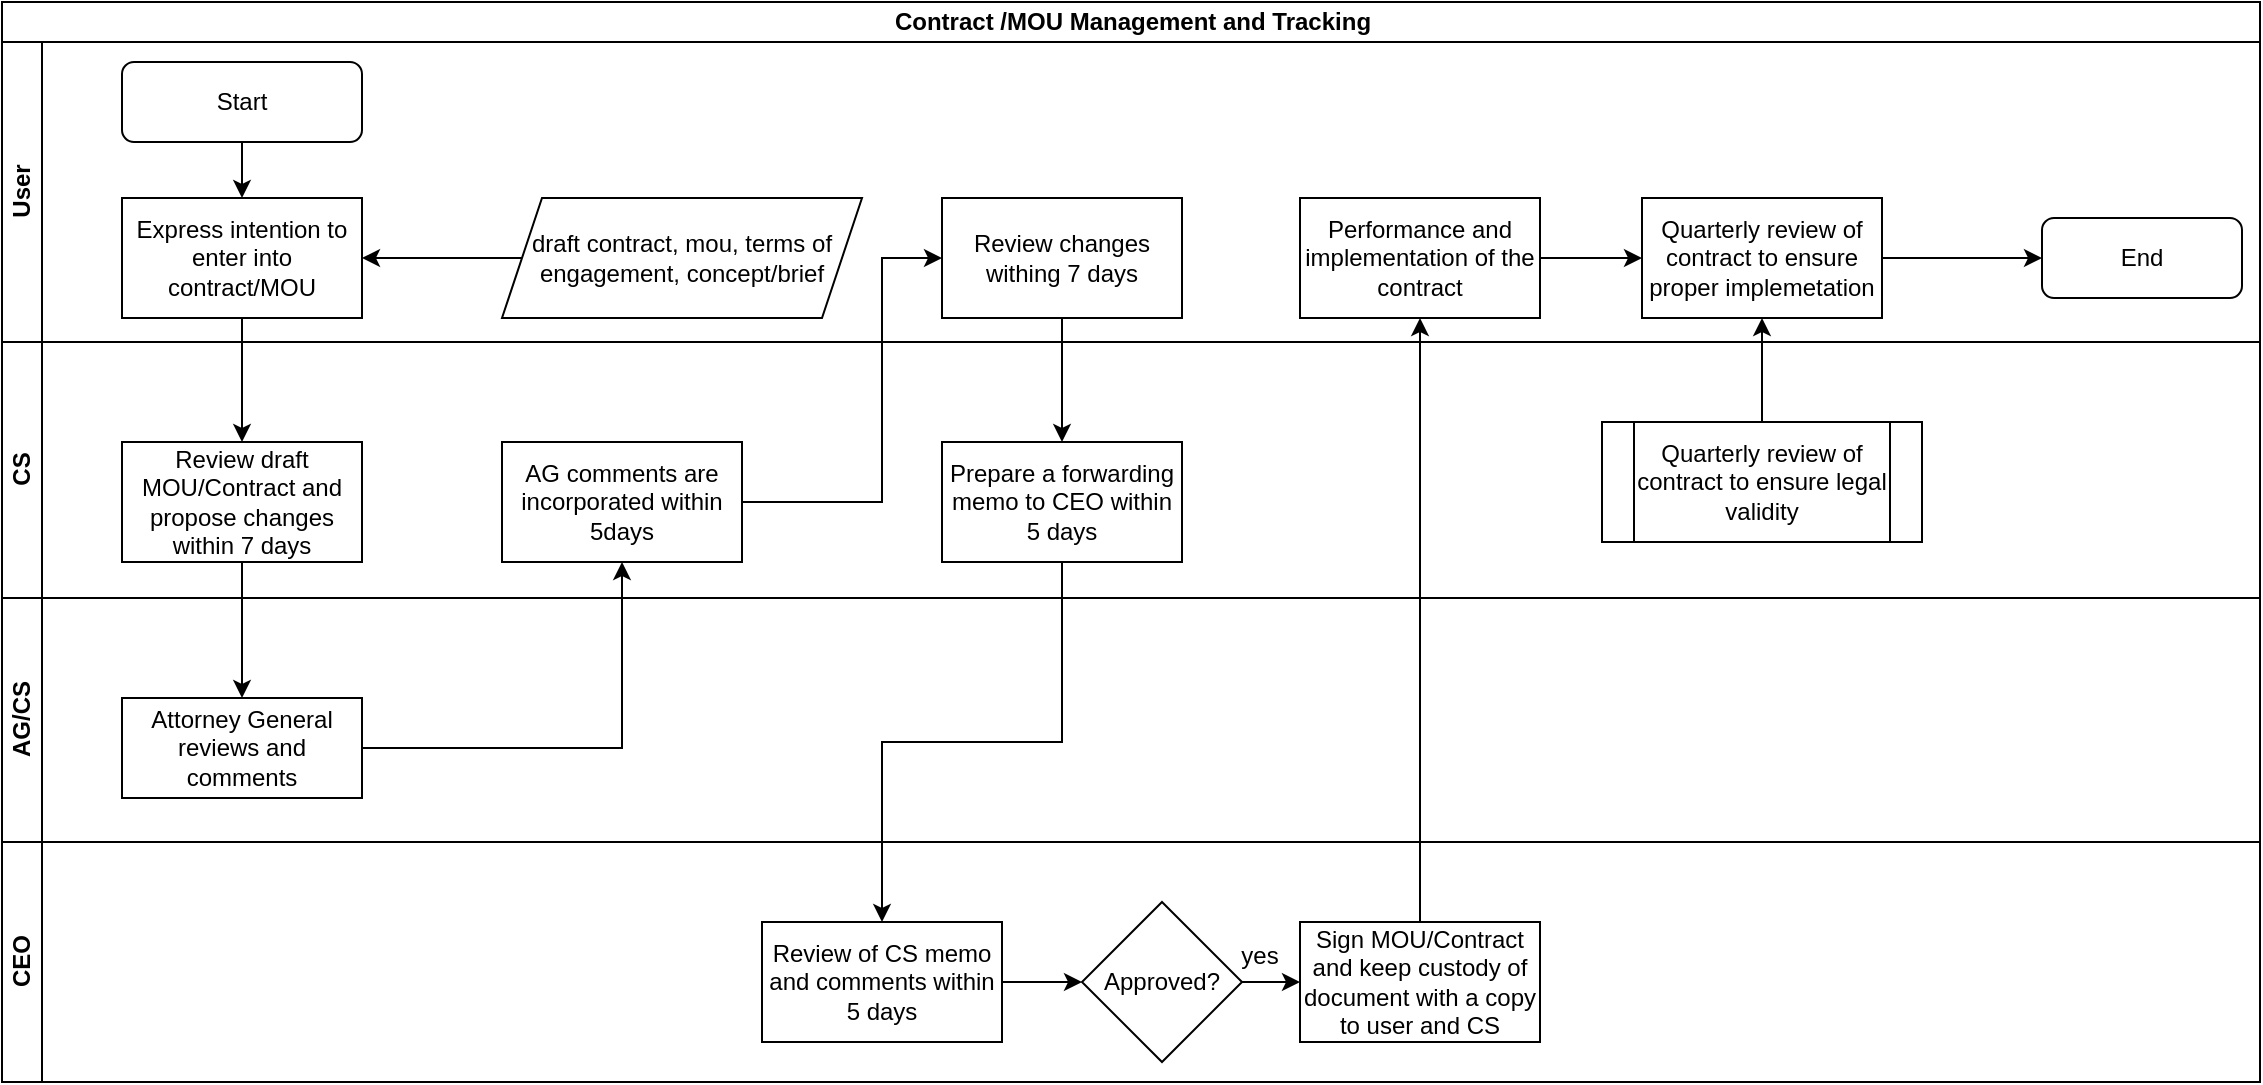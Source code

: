 <mxfile version="13.6.5" type="github">
  <diagram id="_i5tw5VFnepK4uj0loci" name="Page-1">
    <mxGraphModel dx="1038" dy="547" grid="1" gridSize="10" guides="1" tooltips="1" connect="1" arrows="1" fold="1" page="1" pageScale="1" pageWidth="1169" pageHeight="827" math="0" shadow="0">
      <root>
        <mxCell id="0" />
        <mxCell id="1" parent="0" />
        <mxCell id="nIxTk6IBF3q7s64wz2rx-5" value="Contract /MOU Management and Tracking" style="swimlane;html=1;childLayout=stackLayout;resizeParent=1;resizeParentMax=0;horizontal=1;startSize=20;horizontalStack=0;" vertex="1" parent="1">
          <mxGeometry x="40" y="40" width="1129" height="540" as="geometry" />
        </mxCell>
        <mxCell id="nIxTk6IBF3q7s64wz2rx-6" value="User" style="swimlane;html=1;startSize=20;horizontal=0;" vertex="1" parent="nIxTk6IBF3q7s64wz2rx-5">
          <mxGeometry y="20" width="1129" height="150" as="geometry" />
        </mxCell>
        <mxCell id="nIxTk6IBF3q7s64wz2rx-10" value="Start" style="rounded=1;whiteSpace=wrap;html=1;" vertex="1" parent="nIxTk6IBF3q7s64wz2rx-6">
          <mxGeometry x="60" y="10" width="120" height="40" as="geometry" />
        </mxCell>
        <mxCell id="nIxTk6IBF3q7s64wz2rx-45" value="End" style="rounded=1;whiteSpace=wrap;html=1;" vertex="1" parent="nIxTk6IBF3q7s64wz2rx-6">
          <mxGeometry x="1020" y="88" width="100" height="40" as="geometry" />
        </mxCell>
        <mxCell id="nIxTk6IBF3q7s64wz2rx-39" value="Quarterly review of contract to ensure proper implemetation" style="whiteSpace=wrap;html=1;rounded=0;" vertex="1" parent="nIxTk6IBF3q7s64wz2rx-6">
          <mxGeometry x="820" y="78" width="120" height="60" as="geometry" />
        </mxCell>
        <mxCell id="nIxTk6IBF3q7s64wz2rx-24" value="Review changes withing 7 days" style="whiteSpace=wrap;html=1;rounded=0;" vertex="1" parent="nIxTk6IBF3q7s64wz2rx-6">
          <mxGeometry x="470" y="78" width="120" height="60" as="geometry" />
        </mxCell>
        <mxCell id="nIxTk6IBF3q7s64wz2rx-12" value="draft contract, mou, terms of engagement, concept/brief" style="shape=parallelogram;perimeter=parallelogramPerimeter;whiteSpace=wrap;html=1;fixedSize=1;" vertex="1" parent="nIxTk6IBF3q7s64wz2rx-6">
          <mxGeometry x="250" y="78" width="180" height="60" as="geometry" />
        </mxCell>
        <mxCell id="nIxTk6IBF3q7s64wz2rx-11" value="Express intention to enter into contract/MOU" style="rounded=0;whiteSpace=wrap;html=1;" vertex="1" parent="nIxTk6IBF3q7s64wz2rx-6">
          <mxGeometry x="60" y="78" width="120" height="60" as="geometry" />
        </mxCell>
        <mxCell id="nIxTk6IBF3q7s64wz2rx-14" value="" style="edgeStyle=orthogonalEdgeStyle;rounded=0;orthogonalLoop=1;jettySize=auto;html=1;entryX=1;entryY=0.5;entryDx=0;entryDy=0;" edge="1" parent="nIxTk6IBF3q7s64wz2rx-6" source="nIxTk6IBF3q7s64wz2rx-12" target="nIxTk6IBF3q7s64wz2rx-11">
          <mxGeometry relative="1" as="geometry">
            <mxPoint x="190" y="108" as="targetPoint" />
          </mxGeometry>
        </mxCell>
        <mxCell id="nIxTk6IBF3q7s64wz2rx-17" value="" style="endArrow=classic;html=1;exitX=0.5;exitY=1;exitDx=0;exitDy=0;entryX=0.5;entryY=0;entryDx=0;entryDy=0;" edge="1" parent="nIxTk6IBF3q7s64wz2rx-6" source="nIxTk6IBF3q7s64wz2rx-10" target="nIxTk6IBF3q7s64wz2rx-11">
          <mxGeometry width="50" height="50" relative="1" as="geometry">
            <mxPoint x="220" y="140" as="sourcePoint" />
            <mxPoint x="270" y="90" as="targetPoint" />
          </mxGeometry>
        </mxCell>
        <mxCell id="nIxTk6IBF3q7s64wz2rx-35" value="Performance and implementation of the contract" style="whiteSpace=wrap;html=1;rounded=0;" vertex="1" parent="nIxTk6IBF3q7s64wz2rx-6">
          <mxGeometry x="649" y="78" width="120" height="60" as="geometry" />
        </mxCell>
        <mxCell id="nIxTk6IBF3q7s64wz2rx-40" value="" style="edgeStyle=orthogonalEdgeStyle;rounded=0;orthogonalLoop=1;jettySize=auto;html=1;" edge="1" parent="nIxTk6IBF3q7s64wz2rx-6" source="nIxTk6IBF3q7s64wz2rx-35" target="nIxTk6IBF3q7s64wz2rx-39">
          <mxGeometry relative="1" as="geometry" />
        </mxCell>
        <mxCell id="nIxTk6IBF3q7s64wz2rx-7" value="CS" style="swimlane;html=1;startSize=20;horizontal=0;" vertex="1" parent="nIxTk6IBF3q7s64wz2rx-5">
          <mxGeometry y="170" width="1129" height="128" as="geometry" />
        </mxCell>
        <mxCell id="nIxTk6IBF3q7s64wz2rx-41" value="Quarterly review of contract to ensure legal validity" style="shape=process;whiteSpace=wrap;html=1;backgroundOutline=1;rounded=0;" vertex="1" parent="nIxTk6IBF3q7s64wz2rx-7">
          <mxGeometry x="800" y="40" width="160" height="60" as="geometry" />
        </mxCell>
        <mxCell id="nIxTk6IBF3q7s64wz2rx-26" value="Prepare a forwarding memo to CEO within 5 days" style="whiteSpace=wrap;html=1;rounded=0;" vertex="1" parent="nIxTk6IBF3q7s64wz2rx-7">
          <mxGeometry x="470" y="50" width="120" height="60" as="geometry" />
        </mxCell>
        <mxCell id="nIxTk6IBF3q7s64wz2rx-22" value="AG comments are incorporated within 5days" style="whiteSpace=wrap;html=1;rounded=0;" vertex="1" parent="nIxTk6IBF3q7s64wz2rx-7">
          <mxGeometry x="250" y="50" width="120" height="60" as="geometry" />
        </mxCell>
        <mxCell id="nIxTk6IBF3q7s64wz2rx-18" value="Review draft MOU/Contract and propose changes within 7 days" style="whiteSpace=wrap;html=1;rounded=0;" vertex="1" parent="nIxTk6IBF3q7s64wz2rx-7">
          <mxGeometry x="60" y="50" width="120" height="60" as="geometry" />
        </mxCell>
        <mxCell id="nIxTk6IBF3q7s64wz2rx-8" value="AG/CS" style="swimlane;html=1;startSize=20;horizontal=0;" vertex="1" parent="nIxTk6IBF3q7s64wz2rx-5">
          <mxGeometry y="298" width="1129" height="122" as="geometry" />
        </mxCell>
        <mxCell id="nIxTk6IBF3q7s64wz2rx-20" value="Attorney General reviews and comments" style="whiteSpace=wrap;html=1;rounded=0;" vertex="1" parent="nIxTk6IBF3q7s64wz2rx-8">
          <mxGeometry x="60" y="50" width="120" height="50" as="geometry" />
        </mxCell>
        <mxCell id="nIxTk6IBF3q7s64wz2rx-9" value="CEO" style="swimlane;html=1;startSize=20;horizontal=0;" vertex="1" parent="nIxTk6IBF3q7s64wz2rx-5">
          <mxGeometry y="420" width="1129" height="120" as="geometry" />
        </mxCell>
        <mxCell id="nIxTk6IBF3q7s64wz2rx-34" value="yes" style="text;html=1;strokeColor=none;fillColor=none;align=center;verticalAlign=middle;whiteSpace=wrap;rounded=0;" vertex="1" parent="nIxTk6IBF3q7s64wz2rx-9">
          <mxGeometry x="609" y="47" width="40" height="20" as="geometry" />
        </mxCell>
        <mxCell id="nIxTk6IBF3q7s64wz2rx-32" value="Sign MOU/Contract and keep custody of document with a copy to user and CS" style="whiteSpace=wrap;html=1;rounded=0;" vertex="1" parent="nIxTk6IBF3q7s64wz2rx-9">
          <mxGeometry x="649" y="40" width="120" height="60" as="geometry" />
        </mxCell>
        <mxCell id="nIxTk6IBF3q7s64wz2rx-30" value="Approved?" style="rhombus;whiteSpace=wrap;html=1;rounded=0;" vertex="1" parent="nIxTk6IBF3q7s64wz2rx-9">
          <mxGeometry x="540" y="30" width="80" height="80" as="geometry" />
        </mxCell>
        <mxCell id="nIxTk6IBF3q7s64wz2rx-28" value="Review of CS memo and comments within 5 days " style="whiteSpace=wrap;html=1;rounded=0;" vertex="1" parent="nIxTk6IBF3q7s64wz2rx-9">
          <mxGeometry x="380" y="40" width="120" height="60" as="geometry" />
        </mxCell>
        <mxCell id="nIxTk6IBF3q7s64wz2rx-31" value="" style="edgeStyle=orthogonalEdgeStyle;rounded=0;orthogonalLoop=1;jettySize=auto;html=1;" edge="1" parent="nIxTk6IBF3q7s64wz2rx-9" source="nIxTk6IBF3q7s64wz2rx-28" target="nIxTk6IBF3q7s64wz2rx-30">
          <mxGeometry relative="1" as="geometry" />
        </mxCell>
        <mxCell id="nIxTk6IBF3q7s64wz2rx-33" value="" style="edgeStyle=orthogonalEdgeStyle;rounded=0;orthogonalLoop=1;jettySize=auto;html=1;" edge="1" parent="nIxTk6IBF3q7s64wz2rx-9" source="nIxTk6IBF3q7s64wz2rx-30" target="nIxTk6IBF3q7s64wz2rx-32">
          <mxGeometry relative="1" as="geometry" />
        </mxCell>
        <mxCell id="nIxTk6IBF3q7s64wz2rx-19" value="" style="edgeStyle=orthogonalEdgeStyle;rounded=0;orthogonalLoop=1;jettySize=auto;html=1;" edge="1" parent="nIxTk6IBF3q7s64wz2rx-5" source="nIxTk6IBF3q7s64wz2rx-11" target="nIxTk6IBF3q7s64wz2rx-18">
          <mxGeometry relative="1" as="geometry" />
        </mxCell>
        <mxCell id="nIxTk6IBF3q7s64wz2rx-21" value="" style="edgeStyle=orthogonalEdgeStyle;rounded=0;orthogonalLoop=1;jettySize=auto;html=1;" edge="1" parent="nIxTk6IBF3q7s64wz2rx-5" source="nIxTk6IBF3q7s64wz2rx-18" target="nIxTk6IBF3q7s64wz2rx-20">
          <mxGeometry relative="1" as="geometry" />
        </mxCell>
        <mxCell id="nIxTk6IBF3q7s64wz2rx-23" value="" style="edgeStyle=orthogonalEdgeStyle;rounded=0;orthogonalLoop=1;jettySize=auto;html=1;" edge="1" parent="nIxTk6IBF3q7s64wz2rx-5" source="nIxTk6IBF3q7s64wz2rx-20" target="nIxTk6IBF3q7s64wz2rx-22">
          <mxGeometry relative="1" as="geometry" />
        </mxCell>
        <mxCell id="nIxTk6IBF3q7s64wz2rx-25" value="" style="edgeStyle=orthogonalEdgeStyle;rounded=0;orthogonalLoop=1;jettySize=auto;html=1;" edge="1" parent="nIxTk6IBF3q7s64wz2rx-5" source="nIxTk6IBF3q7s64wz2rx-22" target="nIxTk6IBF3q7s64wz2rx-24">
          <mxGeometry relative="1" as="geometry">
            <Array as="points">
              <mxPoint x="440" y="250" />
              <mxPoint x="440" y="128" />
            </Array>
          </mxGeometry>
        </mxCell>
        <mxCell id="nIxTk6IBF3q7s64wz2rx-27" value="" style="edgeStyle=orthogonalEdgeStyle;rounded=0;orthogonalLoop=1;jettySize=auto;html=1;" edge="1" parent="nIxTk6IBF3q7s64wz2rx-5" source="nIxTk6IBF3q7s64wz2rx-24" target="nIxTk6IBF3q7s64wz2rx-26">
          <mxGeometry relative="1" as="geometry" />
        </mxCell>
        <mxCell id="nIxTk6IBF3q7s64wz2rx-29" value="" style="edgeStyle=orthogonalEdgeStyle;rounded=0;orthogonalLoop=1;jettySize=auto;html=1;" edge="1" parent="nIxTk6IBF3q7s64wz2rx-5" source="nIxTk6IBF3q7s64wz2rx-26" target="nIxTk6IBF3q7s64wz2rx-28">
          <mxGeometry relative="1" as="geometry" />
        </mxCell>
        <mxCell id="nIxTk6IBF3q7s64wz2rx-36" value="" style="edgeStyle=orthogonalEdgeStyle;rounded=0;orthogonalLoop=1;jettySize=auto;html=1;" edge="1" parent="nIxTk6IBF3q7s64wz2rx-5" source="nIxTk6IBF3q7s64wz2rx-32" target="nIxTk6IBF3q7s64wz2rx-35">
          <mxGeometry relative="1" as="geometry" />
        </mxCell>
        <mxCell id="nIxTk6IBF3q7s64wz2rx-43" value="" style="edgeStyle=orthogonalEdgeStyle;rounded=0;orthogonalLoop=1;jettySize=auto;html=1;" edge="1" parent="nIxTk6IBF3q7s64wz2rx-5" source="nIxTk6IBF3q7s64wz2rx-41" target="nIxTk6IBF3q7s64wz2rx-39">
          <mxGeometry relative="1" as="geometry" />
        </mxCell>
        <mxCell id="nIxTk6IBF3q7s64wz2rx-48" value="" style="edgeStyle=orthogonalEdgeStyle;rounded=0;orthogonalLoop=1;jettySize=auto;html=1;" edge="1" parent="1" source="nIxTk6IBF3q7s64wz2rx-39">
          <mxGeometry relative="1" as="geometry">
            <mxPoint x="1060" y="168" as="targetPoint" />
          </mxGeometry>
        </mxCell>
      </root>
    </mxGraphModel>
  </diagram>
</mxfile>
